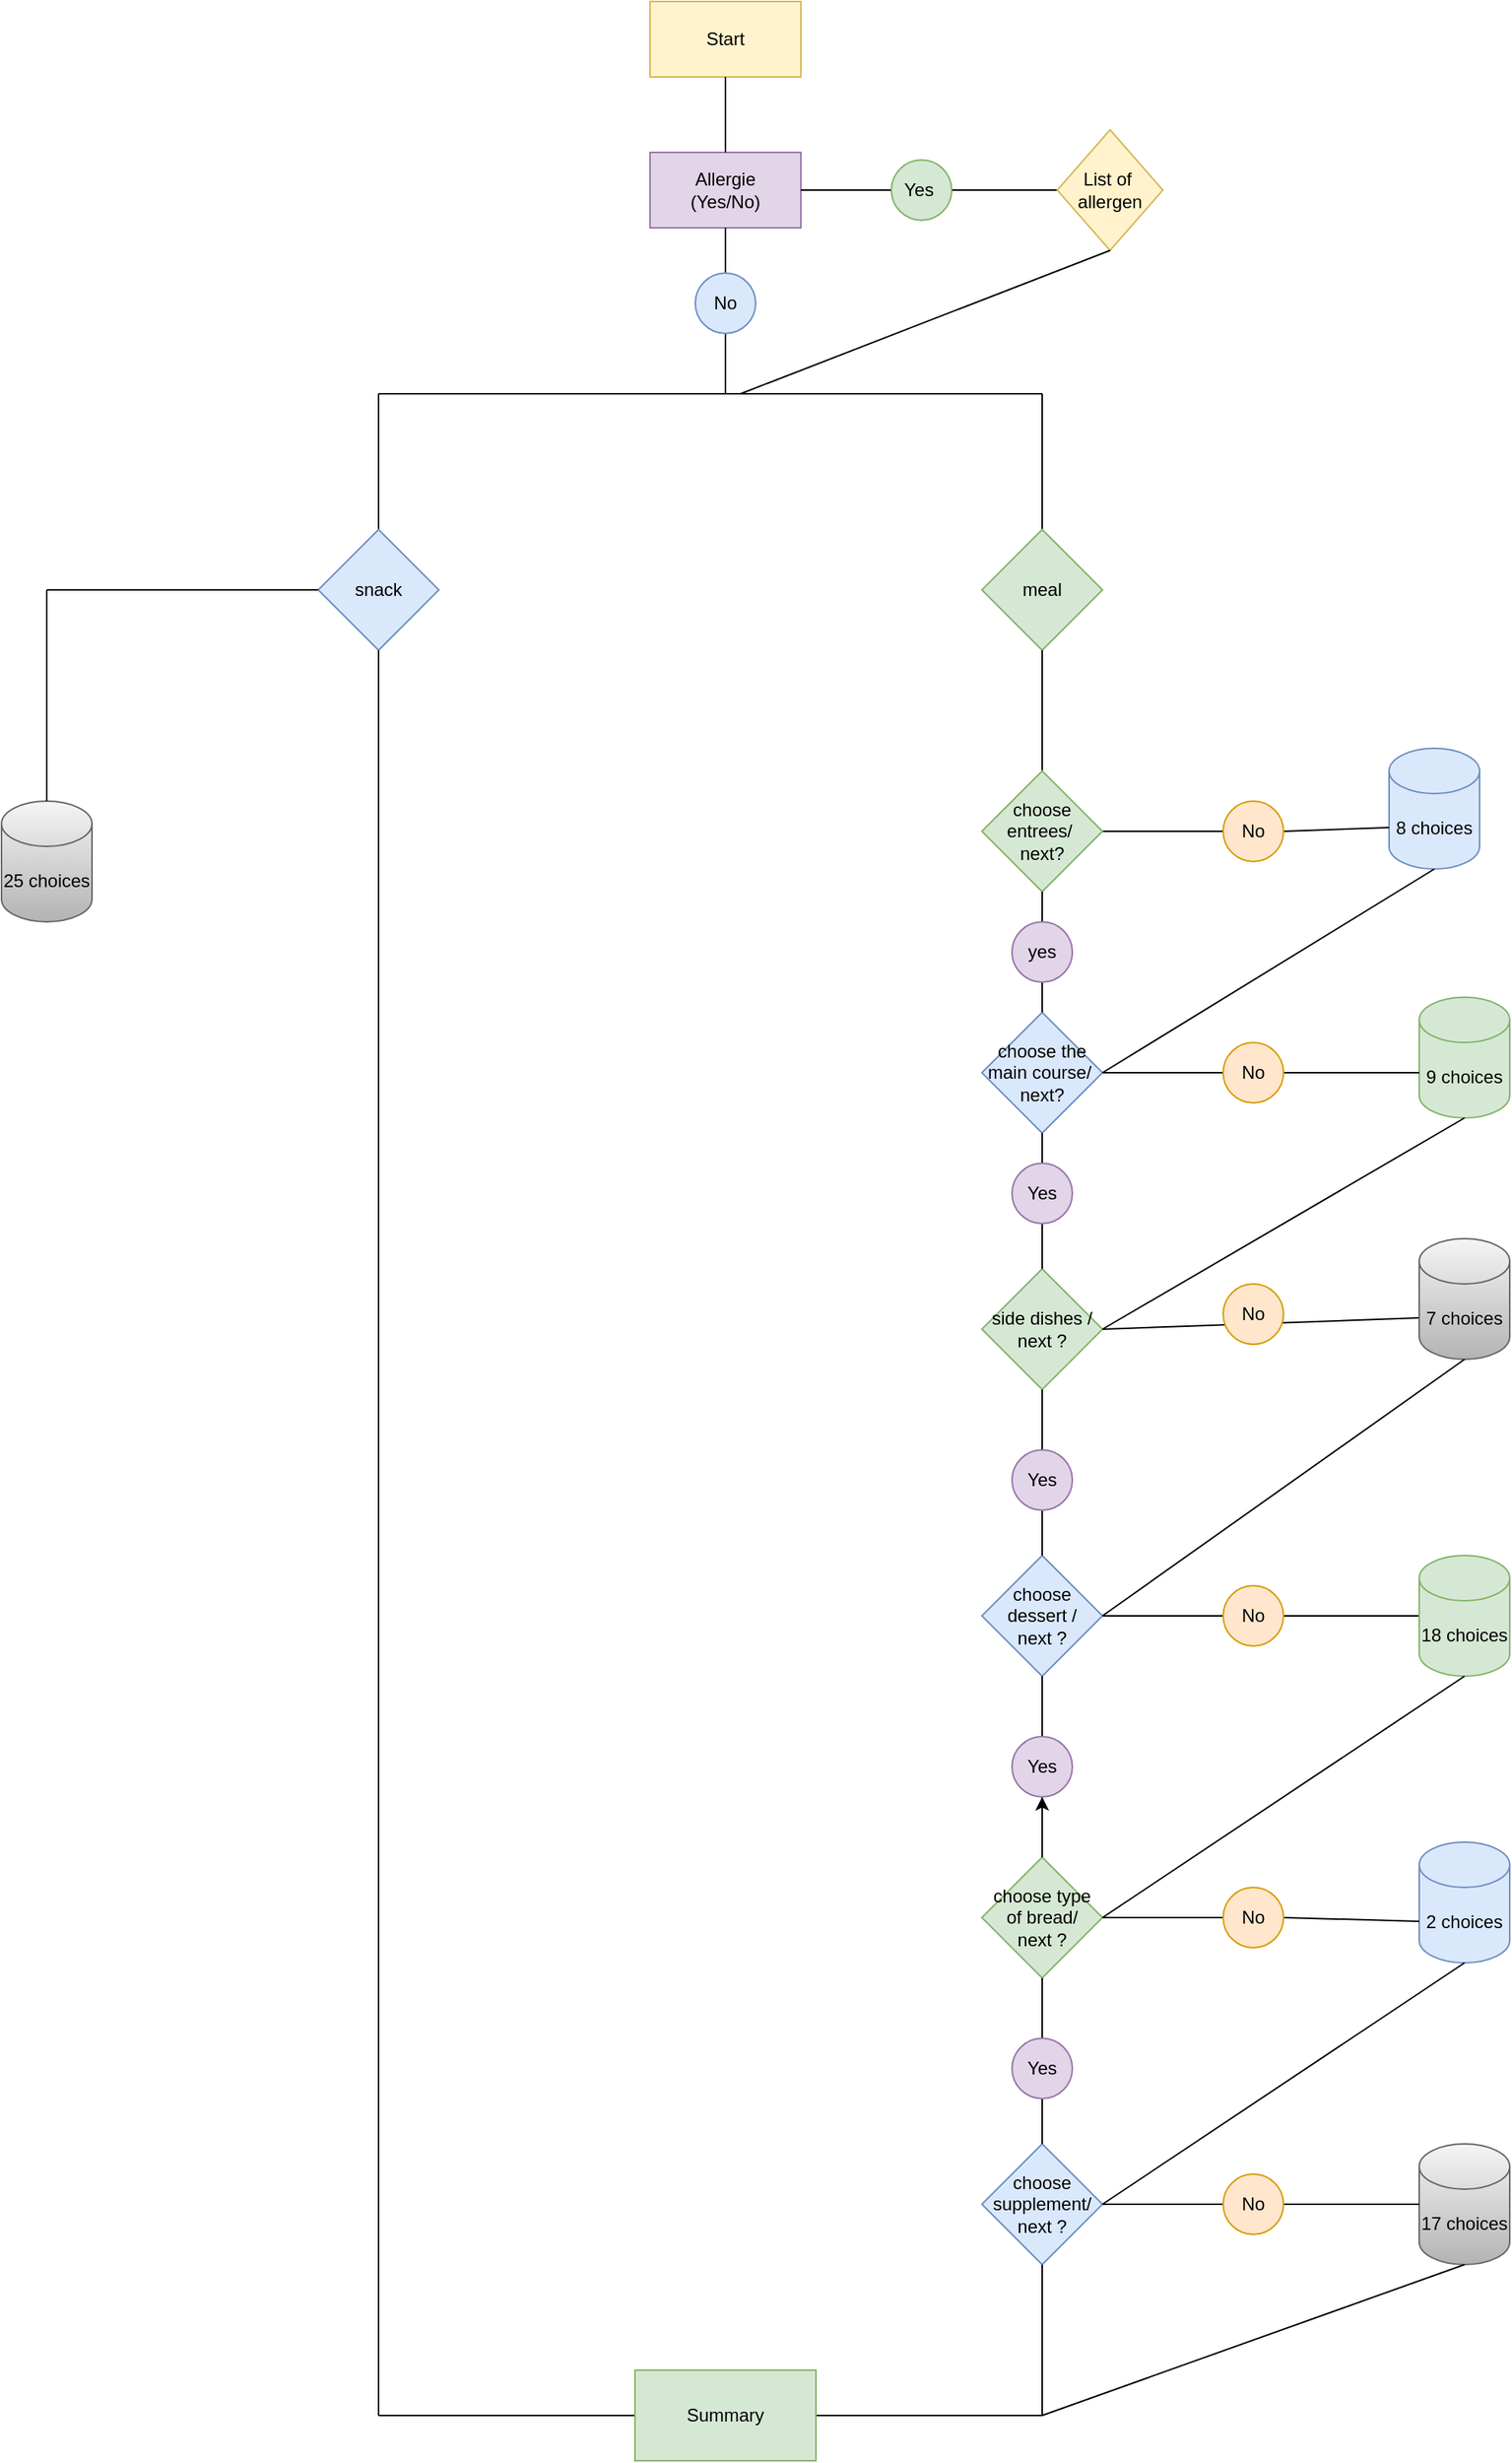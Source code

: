 <mxfile version="26.0.15">
  <diagram name="Page-1" id="zINvJmVn3yuUprPxdqsx">
    <mxGraphModel dx="1709" dy="577" grid="1" gridSize="10" guides="1" tooltips="1" connect="1" arrows="1" fold="1" page="1" pageScale="1" pageWidth="827" pageHeight="1169" math="0" shadow="0">
      <root>
        <mxCell id="0" />
        <mxCell id="1" parent="0" />
        <mxCell id="fFE1AE8b2_dmZh_N1fB7-1" value="Start" style="rounded=0;whiteSpace=wrap;html=1;fillColor=#fff2cc;strokeColor=#d6b656;" parent="1" vertex="1">
          <mxGeometry x="330" y="10" width="100" height="50" as="geometry" />
        </mxCell>
        <mxCell id="fFE1AE8b2_dmZh_N1fB7-2" value="Allergie&lt;div&gt;(Yes/No)&lt;/div&gt;" style="rounded=0;whiteSpace=wrap;html=1;fillColor=#e1d5e7;strokeColor=#9673a6;" parent="1" vertex="1">
          <mxGeometry x="330" y="110" width="100" height="50" as="geometry" />
        </mxCell>
        <mxCell id="fFE1AE8b2_dmZh_N1fB7-3" value="" style="endArrow=none;html=1;rounded=0;entryX=0.5;entryY=1;entryDx=0;entryDy=0;" parent="1" target="fFE1AE8b2_dmZh_N1fB7-1" edge="1">
          <mxGeometry width="50" height="50" relative="1" as="geometry">
            <mxPoint x="380" y="110" as="sourcePoint" />
            <mxPoint x="430" y="250" as="targetPoint" />
          </mxGeometry>
        </mxCell>
        <mxCell id="fFE1AE8b2_dmZh_N1fB7-4" value="" style="endArrow=none;html=1;rounded=0;entryX=1;entryY=0.5;entryDx=0;entryDy=0;" parent="1" source="fFE1AE8b2_dmZh_N1fB7-9" target="fFE1AE8b2_dmZh_N1fB7-2" edge="1">
          <mxGeometry width="50" height="50" relative="1" as="geometry">
            <mxPoint x="600" y="135" as="sourcePoint" />
            <mxPoint x="430" y="250" as="targetPoint" />
          </mxGeometry>
        </mxCell>
        <mxCell id="fFE1AE8b2_dmZh_N1fB7-10" value="" style="endArrow=none;html=1;rounded=0;entryX=1;entryY=0.5;entryDx=0;entryDy=0;" parent="1" target="fFE1AE8b2_dmZh_N1fB7-9" edge="1">
          <mxGeometry width="50" height="50" relative="1" as="geometry">
            <mxPoint x="600" y="135" as="sourcePoint" />
            <mxPoint x="430" y="135" as="targetPoint" />
          </mxGeometry>
        </mxCell>
        <mxCell id="fFE1AE8b2_dmZh_N1fB7-9" value="Yes&amp;nbsp;" style="ellipse;whiteSpace=wrap;html=1;aspect=fixed;fillColor=#d5e8d4;strokeColor=#82b366;" parent="1" vertex="1">
          <mxGeometry x="490" y="115" width="40" height="40" as="geometry" />
        </mxCell>
        <mxCell id="fFE1AE8b2_dmZh_N1fB7-11" value="List of&amp;nbsp;&lt;div&gt;allergen&lt;/div&gt;" style="rhombus;whiteSpace=wrap;html=1;fillColor=#fff2cc;strokeColor=#d6b656;" parent="1" vertex="1">
          <mxGeometry x="600" y="95" width="70" height="80" as="geometry" />
        </mxCell>
        <mxCell id="fFE1AE8b2_dmZh_N1fB7-12" value="" style="endArrow=none;html=1;rounded=0;" parent="1" source="fFE1AE8b2_dmZh_N1fB7-15" target="fFE1AE8b2_dmZh_N1fB7-2" edge="1">
          <mxGeometry width="50" height="50" relative="1" as="geometry">
            <mxPoint x="380" y="270" as="sourcePoint" />
            <mxPoint x="430" y="250" as="targetPoint" />
          </mxGeometry>
        </mxCell>
        <mxCell id="fFE1AE8b2_dmZh_N1fB7-13" value="" style="endArrow=none;html=1;rounded=0;" parent="1" edge="1">
          <mxGeometry width="50" height="50" relative="1" as="geometry">
            <mxPoint x="150" y="270" as="sourcePoint" />
            <mxPoint x="590" y="270" as="targetPoint" />
            <Array as="points">
              <mxPoint x="380" y="270" />
            </Array>
          </mxGeometry>
        </mxCell>
        <mxCell id="fFE1AE8b2_dmZh_N1fB7-14" value="" style="endArrow=none;html=1;rounded=0;entryX=0.5;entryY=1;entryDx=0;entryDy=0;" parent="1" target="fFE1AE8b2_dmZh_N1fB7-11" edge="1">
          <mxGeometry width="50" height="50" relative="1" as="geometry">
            <mxPoint x="390" y="270" as="sourcePoint" />
            <mxPoint x="430" y="250" as="targetPoint" />
          </mxGeometry>
        </mxCell>
        <mxCell id="fFE1AE8b2_dmZh_N1fB7-16" value="" style="endArrow=none;html=1;rounded=0;" parent="1" target="fFE1AE8b2_dmZh_N1fB7-15" edge="1">
          <mxGeometry width="50" height="50" relative="1" as="geometry">
            <mxPoint x="380" y="270" as="sourcePoint" />
            <mxPoint x="380" y="160" as="targetPoint" />
          </mxGeometry>
        </mxCell>
        <mxCell id="fFE1AE8b2_dmZh_N1fB7-15" value="No" style="ellipse;whiteSpace=wrap;html=1;aspect=fixed;fillColor=#dae8fc;strokeColor=#6c8ebf;" parent="1" vertex="1">
          <mxGeometry x="360" y="190" width="40" height="40" as="geometry" />
        </mxCell>
        <mxCell id="fFE1AE8b2_dmZh_N1fB7-17" value="" style="endArrow=none;html=1;rounded=0;" parent="1" edge="1">
          <mxGeometry width="50" height="50" relative="1" as="geometry">
            <mxPoint x="150" y="360" as="sourcePoint" />
            <mxPoint x="150" y="270" as="targetPoint" />
          </mxGeometry>
        </mxCell>
        <mxCell id="fFE1AE8b2_dmZh_N1fB7-18" value="" style="endArrow=none;html=1;rounded=0;" parent="1" edge="1">
          <mxGeometry width="50" height="50" relative="1" as="geometry">
            <mxPoint x="590" y="360" as="sourcePoint" />
            <mxPoint x="590" y="270" as="targetPoint" />
          </mxGeometry>
        </mxCell>
        <mxCell id="fFE1AE8b2_dmZh_N1fB7-21" value="snack" style="rhombus;whiteSpace=wrap;html=1;fillColor=#dae8fc;strokeColor=#6c8ebf;" parent="1" vertex="1">
          <mxGeometry x="110" y="360" width="80" height="80" as="geometry" />
        </mxCell>
        <mxCell id="fFE1AE8b2_dmZh_N1fB7-22" value="meal" style="rhombus;whiteSpace=wrap;html=1;fillColor=#d5e8d4;strokeColor=#82b366;" parent="1" vertex="1">
          <mxGeometry x="550" y="360" width="80" height="80" as="geometry" />
        </mxCell>
        <mxCell id="fFE1AE8b2_dmZh_N1fB7-23" value="" style="endArrow=none;html=1;rounded=0;exitX=0.5;exitY=1;exitDx=0;exitDy=0;" parent="1" source="fFE1AE8b2_dmZh_N1fB7-21" edge="1">
          <mxGeometry width="50" height="50" relative="1" as="geometry">
            <mxPoint x="380" y="370" as="sourcePoint" />
            <mxPoint x="150" y="1610" as="targetPoint" />
          </mxGeometry>
        </mxCell>
        <mxCell id="fFE1AE8b2_dmZh_N1fB7-24" value="" style="endArrow=none;html=1;rounded=0;entryX=0;entryY=0.5;entryDx=0;entryDy=0;" parent="1" target="fFE1AE8b2_dmZh_N1fB7-21" edge="1">
          <mxGeometry width="50" height="50" relative="1" as="geometry">
            <mxPoint x="-70" y="400" as="sourcePoint" />
            <mxPoint x="430" y="560" as="targetPoint" />
          </mxGeometry>
        </mxCell>
        <mxCell id="fFE1AE8b2_dmZh_N1fB7-25" value="25 choices" style="shape=cylinder3;whiteSpace=wrap;html=1;boundedLbl=1;backgroundOutline=1;size=15;fillColor=#f5f5f5;gradientColor=#b3b3b3;strokeColor=#666666;" parent="1" vertex="1">
          <mxGeometry x="-100" y="540" width="60" height="80" as="geometry" />
        </mxCell>
        <mxCell id="fFE1AE8b2_dmZh_N1fB7-27" value="" style="endArrow=none;html=1;rounded=0;exitX=0.5;exitY=0;exitDx=0;exitDy=0;exitPerimeter=0;" parent="1" source="fFE1AE8b2_dmZh_N1fB7-25" edge="1">
          <mxGeometry width="50" height="50" relative="1" as="geometry">
            <mxPoint x="90" y="610" as="sourcePoint" />
            <mxPoint x="-70" y="400" as="targetPoint" />
          </mxGeometry>
        </mxCell>
        <mxCell id="fFE1AE8b2_dmZh_N1fB7-28" value="" style="endArrow=none;html=1;rounded=0;entryX=0.5;entryY=1;entryDx=0;entryDy=0;exitX=0.5;exitY=0;exitDx=0;exitDy=0;" parent="1" source="fFE1AE8b2_dmZh_N1fB7-84" target="fFE1AE8b2_dmZh_N1fB7-22" edge="1">
          <mxGeometry width="50" height="50" relative="1" as="geometry">
            <mxPoint x="590" y="460" as="sourcePoint" />
            <mxPoint x="380" y="180" as="targetPoint" />
          </mxGeometry>
        </mxCell>
        <mxCell id="fFE1AE8b2_dmZh_N1fB7-29" value="choose the main course/&amp;nbsp;&lt;div&gt;next?&lt;/div&gt;" style="rhombus;whiteSpace=wrap;html=1;fillColor=#dae8fc;strokeColor=#6c8ebf;" parent="1" vertex="1">
          <mxGeometry x="550" y="680" width="80" height="80" as="geometry" />
        </mxCell>
        <mxCell id="fFE1AE8b2_dmZh_N1fB7-30" value="" style="endArrow=none;html=1;rounded=0;entryX=0.5;entryY=1;entryDx=0;entryDy=0;exitX=0.5;exitY=0;exitDx=0;exitDy=0;" parent="1" source="fFE1AE8b2_dmZh_N1fB7-65" target="fFE1AE8b2_dmZh_N1fB7-29" edge="1">
          <mxGeometry width="50" height="50" relative="1" as="geometry">
            <mxPoint x="590" y="700" as="sourcePoint" />
            <mxPoint x="380" y="600" as="targetPoint" />
          </mxGeometry>
        </mxCell>
        <mxCell id="fFE1AE8b2_dmZh_N1fB7-31" value="side dishes /&lt;div&gt;next ?&lt;/div&gt;" style="rhombus;whiteSpace=wrap;html=1;fillColor=#d5e8d4;strokeColor=#82b366;" parent="1" vertex="1">
          <mxGeometry x="550" y="850" width="80" height="80" as="geometry" />
        </mxCell>
        <mxCell id="fFE1AE8b2_dmZh_N1fB7-32" value="" style="endArrow=none;html=1;rounded=0;entryX=0.5;entryY=1;entryDx=0;entryDy=0;" parent="1" source="fFE1AE8b2_dmZh_N1fB7-68" target="fFE1AE8b2_dmZh_N1fB7-31" edge="1">
          <mxGeometry width="50" height="50" relative="1" as="geometry">
            <mxPoint x="590" y="890" as="sourcePoint" />
            <mxPoint x="380" y="600" as="targetPoint" />
          </mxGeometry>
        </mxCell>
        <mxCell id="fFE1AE8b2_dmZh_N1fB7-33" value="choose dessert /&lt;div&gt;next ?&lt;/div&gt;" style="rhombus;whiteSpace=wrap;html=1;fillColor=#dae8fc;strokeColor=#6c8ebf;" parent="1" vertex="1">
          <mxGeometry x="550" y="1040" width="80" height="80" as="geometry" />
        </mxCell>
        <mxCell id="fFE1AE8b2_dmZh_N1fB7-34" value="" style="endArrow=none;html=1;rounded=0;entryX=0.5;entryY=1;entryDx=0;entryDy=0;" parent="1" source="fFE1AE8b2_dmZh_N1fB7-71" target="fFE1AE8b2_dmZh_N1fB7-33" edge="1">
          <mxGeometry width="50" height="50" relative="1" as="geometry">
            <mxPoint x="590" y="1080" as="sourcePoint" />
            <mxPoint x="380" y="650" as="targetPoint" />
          </mxGeometry>
        </mxCell>
        <mxCell id="fFE1AE8b2_dmZh_N1fB7-86" value="" style="edgeStyle=orthogonalEdgeStyle;rounded=0;orthogonalLoop=1;jettySize=auto;html=1;" parent="1" source="fFE1AE8b2_dmZh_N1fB7-35" target="fFE1AE8b2_dmZh_N1fB7-71" edge="1">
          <mxGeometry relative="1" as="geometry" />
        </mxCell>
        <mxCell id="fFE1AE8b2_dmZh_N1fB7-35" value="choose type of bread/&lt;div&gt;next ?&lt;/div&gt;" style="rhombus;whiteSpace=wrap;html=1;fillColor=#d5e8d4;strokeColor=#82b366;" parent="1" vertex="1">
          <mxGeometry x="550" y="1240" width="80" height="80" as="geometry" />
        </mxCell>
        <mxCell id="fFE1AE8b2_dmZh_N1fB7-37" value="" style="endArrow=none;html=1;rounded=0;entryX=0.5;entryY=1;entryDx=0;entryDy=0;" parent="1" source="fFE1AE8b2_dmZh_N1fB7-74" target="fFE1AE8b2_dmZh_N1fB7-35" edge="1">
          <mxGeometry width="50" height="50" relative="1" as="geometry">
            <mxPoint x="590" y="1281.569" as="sourcePoint" />
            <mxPoint x="380" y="940" as="targetPoint" />
          </mxGeometry>
        </mxCell>
        <mxCell id="fFE1AE8b2_dmZh_N1fB7-38" value="choose supplement/&lt;div&gt;next ?&lt;/div&gt;" style="rhombus;whiteSpace=wrap;html=1;fillColor=#dae8fc;strokeColor=#6c8ebf;" parent="1" vertex="1">
          <mxGeometry x="550" y="1430" width="80" height="80" as="geometry" />
        </mxCell>
        <mxCell id="fFE1AE8b2_dmZh_N1fB7-39" value="" style="endArrow=none;html=1;rounded=0;entryX=0.5;entryY=1;entryDx=0;entryDy=0;" parent="1" target="fFE1AE8b2_dmZh_N1fB7-38" edge="1">
          <mxGeometry width="50" height="50" relative="1" as="geometry">
            <mxPoint x="590" y="1610" as="sourcePoint" />
            <mxPoint x="380" y="1070" as="targetPoint" />
          </mxGeometry>
        </mxCell>
        <mxCell id="fFE1AE8b2_dmZh_N1fB7-40" value="" style="endArrow=none;html=1;rounded=0;" parent="1" source="fFE1AE8b2_dmZh_N1fB7-43" edge="1">
          <mxGeometry width="50" height="50" relative="1" as="geometry">
            <mxPoint x="150" y="1460" as="sourcePoint" />
            <mxPoint x="590" y="1610" as="targetPoint" />
          </mxGeometry>
        </mxCell>
        <mxCell id="fFE1AE8b2_dmZh_N1fB7-44" value="" style="endArrow=none;html=1;rounded=0;" parent="1" target="fFE1AE8b2_dmZh_N1fB7-43" edge="1">
          <mxGeometry width="50" height="50" relative="1" as="geometry">
            <mxPoint x="150" y="1610" as="sourcePoint" />
            <mxPoint x="590" y="1460" as="targetPoint" />
          </mxGeometry>
        </mxCell>
        <mxCell id="fFE1AE8b2_dmZh_N1fB7-43" value="Summary" style="rounded=0;whiteSpace=wrap;html=1;fillColor=#d5e8d4;strokeColor=#82b366;" parent="1" vertex="1">
          <mxGeometry x="320" y="1580" width="120" height="60" as="geometry" />
        </mxCell>
        <mxCell id="fFE1AE8b2_dmZh_N1fB7-45" value="" style="endArrow=none;html=1;rounded=0;entryX=1;entryY=0.5;entryDx=0;entryDy=0;" parent="1" source="fFE1AE8b2_dmZh_N1fB7-59" target="fFE1AE8b2_dmZh_N1fB7-84" edge="1">
          <mxGeometry width="50" height="50" relative="1" as="geometry">
            <mxPoint x="800" y="400" as="sourcePoint" />
            <mxPoint x="430" y="370" as="targetPoint" />
          </mxGeometry>
        </mxCell>
        <mxCell id="fFE1AE8b2_dmZh_N1fB7-46" value="" style="endArrow=none;html=1;rounded=0;entryX=1;entryY=0.5;entryDx=0;entryDy=0;" parent="1" source="fFE1AE8b2_dmZh_N1fB7-61" target="fFE1AE8b2_dmZh_N1fB7-29" edge="1">
          <mxGeometry width="50" height="50" relative="1" as="geometry">
            <mxPoint x="800" y="560" as="sourcePoint" />
            <mxPoint x="430" y="370" as="targetPoint" />
          </mxGeometry>
        </mxCell>
        <mxCell id="fFE1AE8b2_dmZh_N1fB7-47" value="" style="endArrow=none;html=1;rounded=0;entryX=1;entryY=0.5;entryDx=0;entryDy=0;exitX=0;exitY=0;exitDx=0;exitDy=52.5;exitPerimeter=0;" parent="1" source="fFE1AE8b2_dmZh_N1fB7-53" target="fFE1AE8b2_dmZh_N1fB7-31" edge="1">
          <mxGeometry width="50" height="50" relative="1" as="geometry">
            <mxPoint x="820" y="870" as="sourcePoint" />
            <mxPoint x="430" y="900" as="targetPoint" />
          </mxGeometry>
        </mxCell>
        <mxCell id="fFE1AE8b2_dmZh_N1fB7-48" value="" style="endArrow=none;html=1;rounded=0;entryX=1;entryY=0.5;entryDx=0;entryDy=0;exitX=0;exitY=0.5;exitDx=0;exitDy=0;exitPerimeter=0;" parent="1" source="fFE1AE8b2_dmZh_N1fB7-54" target="fFE1AE8b2_dmZh_N1fB7-33" edge="1">
          <mxGeometry width="50" height="50" relative="1" as="geometry">
            <mxPoint x="800" y="920" as="sourcePoint" />
            <mxPoint x="430" y="900" as="targetPoint" />
          </mxGeometry>
        </mxCell>
        <mxCell id="fFE1AE8b2_dmZh_N1fB7-49" value="" style="endArrow=none;html=1;rounded=0;entryX=1;entryY=0.5;entryDx=0;entryDy=0;exitX=0;exitY=0.5;exitDx=0;exitDy=0;" parent="1" source="fFE1AE8b2_dmZh_N1fB7-73" target="fFE1AE8b2_dmZh_N1fB7-35" edge="1">
          <mxGeometry width="50" height="50" relative="1" as="geometry">
            <mxPoint x="850" y="1280" as="sourcePoint" />
            <mxPoint x="430" y="900" as="targetPoint" />
          </mxGeometry>
        </mxCell>
        <mxCell id="fFE1AE8b2_dmZh_N1fB7-50" value="" style="endArrow=none;html=1;rounded=0;entryX=1;entryY=0.5;entryDx=0;entryDy=0;" parent="1" source="fFE1AE8b2_dmZh_N1fB7-76" target="fFE1AE8b2_dmZh_N1fB7-38" edge="1">
          <mxGeometry width="50" height="50" relative="1" as="geometry">
            <mxPoint x="840" y="1470" as="sourcePoint" />
            <mxPoint x="430" y="1300" as="targetPoint" />
          </mxGeometry>
        </mxCell>
        <mxCell id="fFE1AE8b2_dmZh_N1fB7-51" value="8 choices" style="shape=cylinder3;whiteSpace=wrap;html=1;boundedLbl=1;backgroundOutline=1;size=15;fillColor=#dae8fc;strokeColor=#6c8ebf;" parent="1" vertex="1">
          <mxGeometry x="820" y="505" width="60" height="80" as="geometry" />
        </mxCell>
        <mxCell id="fFE1AE8b2_dmZh_N1fB7-52" value="9 choices" style="shape=cylinder3;whiteSpace=wrap;html=1;boundedLbl=1;backgroundOutline=1;size=15;fillColor=#d5e8d4;strokeColor=#82b366;" parent="1" vertex="1">
          <mxGeometry x="840" y="670" width="60" height="80" as="geometry" />
        </mxCell>
        <mxCell id="fFE1AE8b2_dmZh_N1fB7-53" value="7 choices" style="shape=cylinder3;whiteSpace=wrap;html=1;boundedLbl=1;backgroundOutline=1;size=15;fillColor=#f5f5f5;gradientColor=#b3b3b3;strokeColor=#666666;" parent="1" vertex="1">
          <mxGeometry x="840" y="830" width="60" height="80" as="geometry" />
        </mxCell>
        <mxCell id="fFE1AE8b2_dmZh_N1fB7-54" value="18 choices" style="shape=cylinder3;whiteSpace=wrap;html=1;boundedLbl=1;backgroundOutline=1;size=15;fillColor=#d5e8d4;strokeColor=#82b366;direction=east;" parent="1" vertex="1">
          <mxGeometry x="840" y="1040" width="60" height="80" as="geometry" />
        </mxCell>
        <mxCell id="fFE1AE8b2_dmZh_N1fB7-55" value="2 choices" style="shape=cylinder3;whiteSpace=wrap;html=1;boundedLbl=1;backgroundOutline=1;size=15;fillColor=#dae8fc;strokeColor=#6c8ebf;" parent="1" vertex="1">
          <mxGeometry x="840" y="1230" width="60" height="80" as="geometry" />
        </mxCell>
        <mxCell id="fFE1AE8b2_dmZh_N1fB7-56" value="17 choices" style="shape=cylinder3;whiteSpace=wrap;html=1;boundedLbl=1;backgroundOutline=1;size=15;fillColor=#f5f5f5;gradientColor=#b3b3b3;strokeColor=#666666;" parent="1" vertex="1">
          <mxGeometry x="840" y="1430" width="60" height="80" as="geometry" />
        </mxCell>
        <mxCell id="fFE1AE8b2_dmZh_N1fB7-60" value="" style="endArrow=none;html=1;rounded=0;entryX=1;entryY=0.5;entryDx=0;entryDy=0;exitX=0;exitY=0;exitDx=0;exitDy=52.5;exitPerimeter=0;" parent="1" source="fFE1AE8b2_dmZh_N1fB7-51" target="fFE1AE8b2_dmZh_N1fB7-59" edge="1">
          <mxGeometry width="50" height="50" relative="1" as="geometry">
            <mxPoint x="810" y="550" as="sourcePoint" />
            <mxPoint x="630" y="400" as="targetPoint" />
          </mxGeometry>
        </mxCell>
        <mxCell id="fFE1AE8b2_dmZh_N1fB7-59" value="No" style="ellipse;whiteSpace=wrap;html=1;aspect=fixed;fillColor=#ffe6cc;strokeColor=#d79b00;" parent="1" vertex="1">
          <mxGeometry x="710" y="540" width="40" height="40" as="geometry" />
        </mxCell>
        <mxCell id="fFE1AE8b2_dmZh_N1fB7-62" value="" style="endArrow=none;html=1;rounded=0;entryX=1;entryY=0.5;entryDx=0;entryDy=0;" parent="1" target="fFE1AE8b2_dmZh_N1fB7-61" edge="1">
          <mxGeometry width="50" height="50" relative="1" as="geometry">
            <mxPoint x="840" y="720" as="sourcePoint" />
            <mxPoint x="630" y="560" as="targetPoint" />
          </mxGeometry>
        </mxCell>
        <mxCell id="fFE1AE8b2_dmZh_N1fB7-61" value="No" style="ellipse;whiteSpace=wrap;html=1;aspect=fixed;fillColor=#ffe6cc;strokeColor=#d79b00;" parent="1" vertex="1">
          <mxGeometry x="710" y="700" width="40" height="40" as="geometry" />
        </mxCell>
        <mxCell id="fFE1AE8b2_dmZh_N1fB7-66" value="" style="endArrow=none;html=1;rounded=0;entryX=0.5;entryY=1;entryDx=0;entryDy=0;exitX=0.5;exitY=0;exitDx=0;exitDy=0;" parent="1" source="fFE1AE8b2_dmZh_N1fB7-31" target="fFE1AE8b2_dmZh_N1fB7-65" edge="1">
          <mxGeometry width="50" height="50" relative="1" as="geometry">
            <mxPoint x="590" y="700" as="sourcePoint" />
            <mxPoint x="590" y="600" as="targetPoint" />
          </mxGeometry>
        </mxCell>
        <mxCell id="fFE1AE8b2_dmZh_N1fB7-65" value="Yes" style="ellipse;whiteSpace=wrap;html=1;aspect=fixed;fillColor=#e1d5e7;strokeColor=#9673a6;" parent="1" vertex="1">
          <mxGeometry x="570" y="780" width="40" height="40" as="geometry" />
        </mxCell>
        <mxCell id="fFE1AE8b2_dmZh_N1fB7-67" value="No" style="ellipse;whiteSpace=wrap;html=1;aspect=fixed;fillColor=#ffe6cc;strokeColor=#d79b00;" parent="1" vertex="1">
          <mxGeometry x="710" y="860" width="40" height="40" as="geometry" />
        </mxCell>
        <mxCell id="fFE1AE8b2_dmZh_N1fB7-69" value="" style="endArrow=none;html=1;rounded=0;entryX=0.5;entryY=1;entryDx=0;entryDy=0;exitX=0.5;exitY=0;exitDx=0;exitDy=0;" parent="1" source="fFE1AE8b2_dmZh_N1fB7-33" target="fFE1AE8b2_dmZh_N1fB7-68" edge="1">
          <mxGeometry width="50" height="50" relative="1" as="geometry">
            <mxPoint x="590" y="890" as="sourcePoint" />
            <mxPoint x="590" y="780" as="targetPoint" />
          </mxGeometry>
        </mxCell>
        <mxCell id="fFE1AE8b2_dmZh_N1fB7-68" value="Yes" style="ellipse;whiteSpace=wrap;html=1;aspect=fixed;fillColor=#e1d5e7;strokeColor=#9673a6;" parent="1" vertex="1">
          <mxGeometry x="570" y="970" width="40" height="40" as="geometry" />
        </mxCell>
        <mxCell id="fFE1AE8b2_dmZh_N1fB7-70" value="No" style="ellipse;whiteSpace=wrap;html=1;aspect=fixed;fillColor=#ffe6cc;strokeColor=#d79b00;" parent="1" vertex="1">
          <mxGeometry x="710" y="1060" width="40" height="40" as="geometry" />
        </mxCell>
        <mxCell id="fFE1AE8b2_dmZh_N1fB7-72" value="" style="endArrow=none;html=1;rounded=0;entryX=0.5;entryY=1;entryDx=0;entryDy=0;exitX=0.5;exitY=0;exitDx=0;exitDy=0;" parent="1" source="fFE1AE8b2_dmZh_N1fB7-35" target="fFE1AE8b2_dmZh_N1fB7-71" edge="1">
          <mxGeometry width="50" height="50" relative="1" as="geometry">
            <mxPoint x="590" y="1200" as="sourcePoint" />
            <mxPoint x="590" y="960" as="targetPoint" />
          </mxGeometry>
        </mxCell>
        <mxCell id="fFE1AE8b2_dmZh_N1fB7-71" value="Yes" style="ellipse;whiteSpace=wrap;html=1;aspect=fixed;fillColor=#e1d5e7;strokeColor=#9673a6;" parent="1" vertex="1">
          <mxGeometry x="570" y="1160" width="40" height="40" as="geometry" />
        </mxCell>
        <mxCell id="fFE1AE8b2_dmZh_N1fB7-75" value="" style="endArrow=none;html=1;rounded=0;entryX=0.5;entryY=1;entryDx=0;entryDy=0;exitX=0.5;exitY=0;exitDx=0;exitDy=0;" parent="1" source="fFE1AE8b2_dmZh_N1fB7-38" target="fFE1AE8b2_dmZh_N1fB7-74" edge="1">
          <mxGeometry width="50" height="50" relative="1" as="geometry">
            <mxPoint x="590" y="1281.569" as="sourcePoint" />
            <mxPoint x="590" y="1160" as="targetPoint" />
          </mxGeometry>
        </mxCell>
        <mxCell id="fFE1AE8b2_dmZh_N1fB7-74" value="Yes" style="ellipse;whiteSpace=wrap;html=1;aspect=fixed;fillColor=#e1d5e7;strokeColor=#9673a6;" parent="1" vertex="1">
          <mxGeometry x="570" y="1360" width="40" height="40" as="geometry" />
        </mxCell>
        <mxCell id="fFE1AE8b2_dmZh_N1fB7-77" value="" style="endArrow=none;html=1;rounded=0;exitX=1;exitY=0.5;exitDx=0;exitDy=0;entryX=0.5;entryY=1;entryDx=0;entryDy=0;entryPerimeter=0;" parent="1" source="fFE1AE8b2_dmZh_N1fB7-31" target="fFE1AE8b2_dmZh_N1fB7-52" edge="1">
          <mxGeometry width="50" height="50" relative="1" as="geometry">
            <mxPoint x="510" y="810" as="sourcePoint" />
            <mxPoint x="820" y="760" as="targetPoint" />
          </mxGeometry>
        </mxCell>
        <mxCell id="fFE1AE8b2_dmZh_N1fB7-78" value="" style="endArrow=none;html=1;rounded=0;entryX=0.5;entryY=1;entryDx=0;entryDy=0;entryPerimeter=0;exitX=1;exitY=0.5;exitDx=0;exitDy=0;" parent="1" source="fFE1AE8b2_dmZh_N1fB7-33" target="fFE1AE8b2_dmZh_N1fB7-53" edge="1">
          <mxGeometry width="50" height="50" relative="1" as="geometry">
            <mxPoint x="500" y="810" as="sourcePoint" />
            <mxPoint x="550" y="760" as="targetPoint" />
          </mxGeometry>
        </mxCell>
        <mxCell id="fFE1AE8b2_dmZh_N1fB7-79" value="" style="endArrow=none;html=1;rounded=0;entryX=0.5;entryY=1;entryDx=0;entryDy=0;entryPerimeter=0;exitX=1;exitY=0.5;exitDx=0;exitDy=0;" parent="1" source="fFE1AE8b2_dmZh_N1fB7-35" target="fFE1AE8b2_dmZh_N1fB7-54" edge="1">
          <mxGeometry width="50" height="50" relative="1" as="geometry">
            <mxPoint x="630" y="1120" as="sourcePoint" />
            <mxPoint x="550" y="760" as="targetPoint" />
          </mxGeometry>
        </mxCell>
        <mxCell id="fFE1AE8b2_dmZh_N1fB7-80" value="" style="endArrow=none;html=1;rounded=0;entryX=0.5;entryY=1;entryDx=0;entryDy=0;entryPerimeter=0;" parent="1" target="fFE1AE8b2_dmZh_N1fB7-55" edge="1">
          <mxGeometry width="50" height="50" relative="1" as="geometry">
            <mxPoint x="630" y="1470" as="sourcePoint" />
            <mxPoint x="550" y="1090" as="targetPoint" />
          </mxGeometry>
        </mxCell>
        <mxCell id="fFE1AE8b2_dmZh_N1fB7-81" value="" style="endArrow=none;html=1;rounded=0;entryX=0.5;entryY=1;entryDx=0;entryDy=0;entryPerimeter=0;" parent="1" target="fFE1AE8b2_dmZh_N1fB7-56" edge="1">
          <mxGeometry width="50" height="50" relative="1" as="geometry">
            <mxPoint x="590" y="1610" as="sourcePoint" />
            <mxPoint x="550" y="1090" as="targetPoint" />
          </mxGeometry>
        </mxCell>
        <mxCell id="fFE1AE8b2_dmZh_N1fB7-82" value="" style="endArrow=none;html=1;rounded=0;entryX=0.5;entryY=1;entryDx=0;entryDy=0;entryPerimeter=0;exitX=1;exitY=0.5;exitDx=0;exitDy=0;" parent="1" source="fFE1AE8b2_dmZh_N1fB7-29" target="fFE1AE8b2_dmZh_N1fB7-51" edge="1">
          <mxGeometry width="50" height="50" relative="1" as="geometry">
            <mxPoint x="500" y="520" as="sourcePoint" />
            <mxPoint x="550" y="470" as="targetPoint" />
          </mxGeometry>
        </mxCell>
        <mxCell id="fFE1AE8b2_dmZh_N1fB7-84" value="choose entrees/&amp;nbsp;&lt;div&gt;next?&lt;/div&gt;" style="rhombus;whiteSpace=wrap;html=1;fillColor=#d5e8d4;strokeColor=#82b366;" parent="1" vertex="1">
          <mxGeometry x="550" y="520" width="80" height="80" as="geometry" />
        </mxCell>
        <mxCell id="fFE1AE8b2_dmZh_N1fB7-85" value="" style="endArrow=none;html=1;rounded=0;entryX=0.5;entryY=1;entryDx=0;entryDy=0;exitX=0.5;exitY=0;exitDx=0;exitDy=0;" parent="1" source="fFE1AE8b2_dmZh_N1fB7-29" target="fFE1AE8b2_dmZh_N1fB7-84" edge="1">
          <mxGeometry width="50" height="50" relative="1" as="geometry">
            <mxPoint x="590" y="630" as="sourcePoint" />
            <mxPoint x="640" y="580" as="targetPoint" />
          </mxGeometry>
        </mxCell>
        <mxCell id="fFE1AE8b2_dmZh_N1fB7-95" value="" style="endArrow=none;html=1;rounded=0;entryX=1;entryY=0.5;entryDx=0;entryDy=0;" parent="1" target="fFE1AE8b2_dmZh_N1fB7-76" edge="1">
          <mxGeometry width="50" height="50" relative="1" as="geometry">
            <mxPoint x="840" y="1470" as="sourcePoint" />
            <mxPoint x="630" y="1470" as="targetPoint" />
          </mxGeometry>
        </mxCell>
        <mxCell id="fFE1AE8b2_dmZh_N1fB7-76" value="No" style="ellipse;whiteSpace=wrap;html=1;aspect=fixed;fillColor=#ffe6cc;strokeColor=#d79b00;" parent="1" vertex="1">
          <mxGeometry x="710" y="1450" width="40" height="40" as="geometry" />
        </mxCell>
        <mxCell id="fFE1AE8b2_dmZh_N1fB7-96" value="" style="endArrow=none;html=1;rounded=0;entryX=1;entryY=0.5;entryDx=0;entryDy=0;exitX=0;exitY=0;exitDx=0;exitDy=52.5;exitPerimeter=0;" parent="1" source="fFE1AE8b2_dmZh_N1fB7-55" target="fFE1AE8b2_dmZh_N1fB7-73" edge="1">
          <mxGeometry width="50" height="50" relative="1" as="geometry">
            <mxPoint x="840" y="1282" as="sourcePoint" />
            <mxPoint x="630" y="1280" as="targetPoint" />
          </mxGeometry>
        </mxCell>
        <mxCell id="fFE1AE8b2_dmZh_N1fB7-73" value="No" style="ellipse;whiteSpace=wrap;html=1;aspect=fixed;fillColor=#ffe6cc;strokeColor=#d79b00;" parent="1" vertex="1">
          <mxGeometry x="710" y="1260" width="40" height="40" as="geometry" />
        </mxCell>
        <mxCell id="1iuZ6GI--F2CjWUwzIcG-1" value="yes" style="ellipse;whiteSpace=wrap;html=1;aspect=fixed;fillColor=#e1d5e7;strokeColor=#9673a6;" vertex="1" parent="1">
          <mxGeometry x="570" y="620" width="40" height="40" as="geometry" />
        </mxCell>
      </root>
    </mxGraphModel>
  </diagram>
</mxfile>
